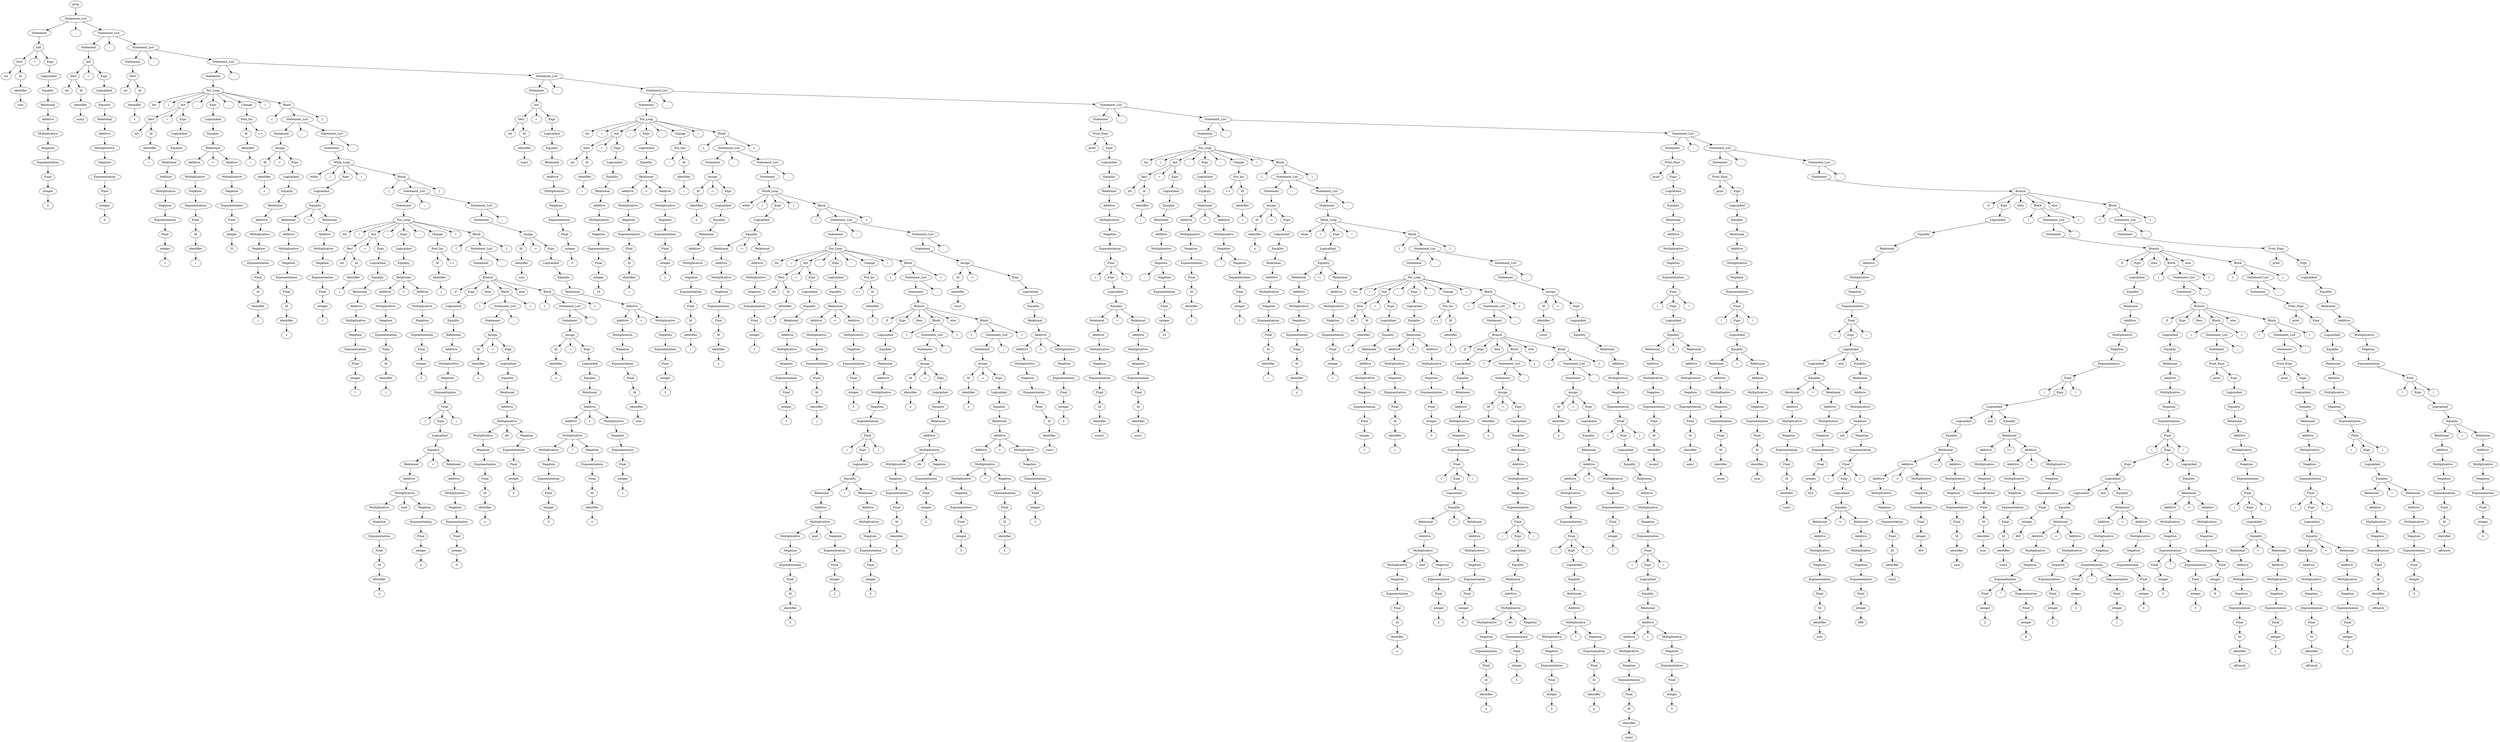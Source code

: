 
digraph "three_x_plus_1"
{
struct1 [label="prog"]
struct2 [label="Statement_List"]
struct3 [label="Statement"]
struct4 [label="Init"]
struct5 [label="Decl"]
struct6 [label="int"]
struct5->struct6
struct7 [label="Id"]
struct8 [label="identifier"]
struct9 [label="sum"]
struct8->struct9
struct7->struct8
struct5->struct7
struct4->struct5
struct10 [label="="]
struct4->struct10
struct11 [label="Expr"]
struct12 [label="LogicalAnd"]
struct13 [label="Equality"]
struct14 [label="Relational"]
struct15 [label="Additive"]
struct16 [label="Multiplicative"]
struct17 [label="Negation"]
struct18 [label="Exponentiation"]
struct19 [label="Final"]
struct20 [label="integer"]
struct21 [label="0"]
struct20->struct21
struct19->struct20
struct18->struct19
struct17->struct18
struct16->struct17
struct15->struct16
struct14->struct15
struct13->struct14
struct12->struct13
struct11->struct12
struct4->struct11
struct3->struct4
struct2->struct3
struct22 [label=";"]
struct2->struct22
struct23 [label="Statement_List"]
struct24 [label="Statement"]
struct25 [label="Init"]
struct26 [label="Decl"]
struct27 [label="int"]
struct26->struct27
struct28 [label="Id"]
struct29 [label="identifier"]
struct30 [label="sum2"]
struct29->struct30
struct28->struct29
struct26->struct28
struct25->struct26
struct31 [label="="]
struct25->struct31
struct32 [label="Expr"]
struct33 [label="LogicalAnd"]
struct34 [label="Equality"]
struct35 [label="Relational"]
struct36 [label="Additive"]
struct37 [label="Multiplicative"]
struct38 [label="Negation"]
struct39 [label="Exponentiation"]
struct40 [label="Final"]
struct41 [label="integer"]
struct42 [label="0"]
struct41->struct42
struct40->struct41
struct39->struct40
struct38->struct39
struct37->struct38
struct36->struct37
struct35->struct36
struct34->struct35
struct33->struct34
struct32->struct33
struct25->struct32
struct24->struct25
struct23->struct24
struct43 [label=";"]
struct23->struct43
struct44 [label="Statement_List"]
struct45 [label="Statement"]
struct46 [label="Decl"]
struct47 [label="int"]
struct46->struct47
struct48 [label="Id"]
struct49 [label="identifier"]
struct50 [label="x"]
struct49->struct50
struct48->struct49
struct46->struct48
struct45->struct46
struct44->struct45
struct51 [label=";"]
struct44->struct51
struct52 [label="Statement_List"]
struct53 [label="Statement"]
struct54 [label="For_Loop"]
struct55 [label="for"]
struct54->struct55
struct56 [label="("]
struct54->struct56
struct57 [label="Init"]
struct58 [label="Decl"]
struct59 [label="int"]
struct58->struct59
struct60 [label="Id"]
struct61 [label="identifier"]
struct62 [label="i"]
struct61->struct62
struct60->struct61
struct58->struct60
struct57->struct58
struct63 [label="="]
struct57->struct63
struct64 [label="Expr"]
struct65 [label="LogicalAnd"]
struct66 [label="Equality"]
struct67 [label="Relational"]
struct68 [label="Additive"]
struct69 [label="Multiplicative"]
struct70 [label="Negation"]
struct71 [label="Exponentiation"]
struct72 [label="Final"]
struct73 [label="integer"]
struct74 [label="1"]
struct73->struct74
struct72->struct73
struct71->struct72
struct70->struct71
struct69->struct70
struct68->struct69
struct67->struct68
struct66->struct67
struct65->struct66
struct64->struct65
struct57->struct64
struct54->struct57
struct75 [label=";"]
struct54->struct75
struct76 [label="Expr"]
struct77 [label="LogicalAnd"]
struct78 [label="Equality"]
struct79 [label="Relational"]
struct80 [label="Additive"]
struct81 [label="Multiplicative"]
struct82 [label="Negation"]
struct83 [label="Exponentiation"]
struct84 [label="Final"]
struct85 [label="Id"]
struct86 [label="identifier"]
struct87 [label="i"]
struct86->struct87
struct85->struct86
struct84->struct85
struct83->struct84
struct82->struct83
struct81->struct82
struct80->struct81
struct79->struct80
struct88 [label="<"]
struct79->struct88
struct89 [label="Additive"]
struct90 [label="Multiplicative"]
struct91 [label="Negation"]
struct92 [label="Exponentiation"]
struct93 [label="Final"]
struct94 [label="integer"]
struct95 [label="32"]
struct94->struct95
struct93->struct94
struct92->struct93
struct91->struct92
struct90->struct91
struct89->struct90
struct79->struct89
struct78->struct79
struct77->struct78
struct76->struct77
struct54->struct76
struct96 [label=";"]
struct54->struct96
struct97 [label="Change"]
struct98 [label="Post_Inc"]
struct99 [label="Id"]
struct100 [label="identifier"]
struct101 [label="i"]
struct100->struct101
struct99->struct100
struct98->struct99
struct102 [label="++"]
struct98->struct102
struct97->struct98
struct54->struct97
struct103 [label=")"]
struct54->struct103
struct104 [label="Block"]
struct105 [label="{"]
struct104->struct105
struct106 [label="Statement_List"]
struct107 [label="Statement"]
struct108 [label="Assign"]
struct109 [label="Id"]
struct110 [label="identifier"]
struct111 [label="x"]
struct110->struct111
struct109->struct110
struct108->struct109
struct112 [label=":="]
struct108->struct112
struct113 [label="Expr"]
struct114 [label="LogicalAnd"]
struct115 [label="Equality"]
struct116 [label="Relational"]
struct117 [label="Additive"]
struct118 [label="Multiplicative"]
struct119 [label="Negation"]
struct120 [label="Exponentiation"]
struct121 [label="Final"]
struct122 [label="Id"]
struct123 [label="identifier"]
struct124 [label="i"]
struct123->struct124
struct122->struct123
struct121->struct122
struct120->struct121
struct119->struct120
struct118->struct119
struct117->struct118
struct116->struct117
struct115->struct116
struct114->struct115
struct113->struct114
struct108->struct113
struct107->struct108
struct106->struct107
struct125 [label=";"]
struct106->struct125
struct126 [label="Statement_List"]
struct127 [label="Statement"]
struct128 [label="While_Loop"]
struct129 [label="while"]
struct128->struct129
struct130 [label="("]
struct128->struct130
struct131 [label="Expr"]
struct132 [label="LogicalAnd"]
struct133 [label="Equality"]
struct134 [label="Relational"]
struct135 [label="Additive"]
struct136 [label="Multiplicative"]
struct137 [label="Negation"]
struct138 [label="Exponentiation"]
struct139 [label="Final"]
struct140 [label="Id"]
struct141 [label="identifier"]
struct142 [label="x"]
struct141->struct142
struct140->struct141
struct139->struct140
struct138->struct139
struct137->struct138
struct136->struct137
struct135->struct136
struct134->struct135
struct133->struct134
struct143 [label="!="]
struct133->struct143
struct144 [label="Relational"]
struct145 [label="Additive"]
struct146 [label="Multiplicative"]
struct147 [label="Negation"]
struct148 [label="Exponentiation"]
struct149 [label="Final"]
struct150 [label="integer"]
struct151 [label="1"]
struct150->struct151
struct149->struct150
struct148->struct149
struct147->struct148
struct146->struct147
struct145->struct146
struct144->struct145
struct133->struct144
struct132->struct133
struct131->struct132
struct128->struct131
struct152 [label=")"]
struct128->struct152
struct153 [label="Block"]
struct154 [label="{"]
struct153->struct154
struct155 [label="Statement_List"]
struct156 [label="Statement"]
struct157 [label="For_Loop"]
struct158 [label="for"]
struct157->struct158
struct159 [label="("]
struct157->struct159
struct160 [label="Init"]
struct161 [label="Decl"]
struct162 [label="int"]
struct161->struct162
struct163 [label="Id"]
struct164 [label="identifier"]
struct165 [label="j"]
struct164->struct165
struct163->struct164
struct161->struct163
struct160->struct161
struct166 [label="="]
struct160->struct166
struct167 [label="Expr"]
struct168 [label="LogicalAnd"]
struct169 [label="Equality"]
struct170 [label="Relational"]
struct171 [label="Additive"]
struct172 [label="Multiplicative"]
struct173 [label="Negation"]
struct174 [label="Exponentiation"]
struct175 [label="Final"]
struct176 [label="integer"]
struct177 [label="1"]
struct176->struct177
struct175->struct176
struct174->struct175
struct173->struct174
struct172->struct173
struct171->struct172
struct170->struct171
struct169->struct170
struct168->struct169
struct167->struct168
struct160->struct167
struct157->struct160
struct178 [label=";"]
struct157->struct178
struct179 [label="Expr"]
struct180 [label="LogicalAnd"]
struct181 [label="Equality"]
struct182 [label="Relational"]
struct183 [label="Additive"]
struct184 [label="Multiplicative"]
struct185 [label="Negation"]
struct186 [label="Exponentiation"]
struct187 [label="Final"]
struct188 [label="Id"]
struct189 [label="identifier"]
struct190 [label="j"]
struct189->struct190
struct188->struct189
struct187->struct188
struct186->struct187
struct185->struct186
struct184->struct185
struct183->struct184
struct182->struct183
struct191 [label="<"]
struct182->struct191
struct192 [label="Additive"]
struct193 [label="Multiplicative"]
struct194 [label="Negation"]
struct195 [label="Exponentiation"]
struct196 [label="Final"]
struct197 [label="integer"]
struct198 [label="3"]
struct197->struct198
struct196->struct197
struct195->struct196
struct194->struct195
struct193->struct194
struct192->struct193
struct182->struct192
struct181->struct182
struct180->struct181
struct179->struct180
struct157->struct179
struct199 [label=";"]
struct157->struct199
struct200 [label="Change"]
struct201 [label="Post_Inc"]
struct202 [label="Id"]
struct203 [label="identifier"]
struct204 [label="j"]
struct203->struct204
struct202->struct203
struct201->struct202
struct205 [label="++"]
struct201->struct205
struct200->struct201
struct157->struct200
struct206 [label=")"]
struct157->struct206
struct207 [label="Block"]
struct208 [label="{"]
struct207->struct208
struct209 [label="Statement_List"]
struct210 [label="Statement"]
struct211 [label="Branch"]
struct212 [label="if"]
struct211->struct212
struct213 [label="Expr"]
struct214 [label="LogicalAnd"]
struct215 [label="Equality"]
struct216 [label="Relational"]
struct217 [label="Additive"]
struct218 [label="Multiplicative"]
struct219 [label="Negation"]
struct220 [label="Exponentiation"]
struct221 [label="Final"]
struct222 [label="("]
struct221->struct222
struct223 [label="Expr"]
struct224 [label="LogicalAnd"]
struct225 [label="Equality"]
struct226 [label="Relational"]
struct227 [label="Additive"]
struct228 [label="Multiplicative"]
struct229 [label="Multiplicative"]
struct230 [label="Negation"]
struct231 [label="Exponentiation"]
struct232 [label="Final"]
struct233 [label="Id"]
struct234 [label="identifier"]
struct235 [label="x"]
struct234->struct235
struct233->struct234
struct232->struct233
struct231->struct232
struct230->struct231
struct229->struct230
struct228->struct229
struct236 [label="mod"]
struct228->struct236
struct237 [label="Negation"]
struct238 [label="Exponentiation"]
struct239 [label="Final"]
struct240 [label="integer"]
struct241 [label="2"]
struct240->struct241
struct239->struct240
struct238->struct239
struct237->struct238
struct228->struct237
struct227->struct228
struct226->struct227
struct225->struct226
struct242 [label="="]
struct225->struct242
struct243 [label="Relational"]
struct244 [label="Additive"]
struct245 [label="Multiplicative"]
struct246 [label="Negation"]
struct247 [label="Exponentiation"]
struct248 [label="Final"]
struct249 [label="integer"]
struct250 [label="0"]
struct249->struct250
struct248->struct249
struct247->struct248
struct246->struct247
struct245->struct246
struct244->struct245
struct243->struct244
struct225->struct243
struct224->struct225
struct223->struct224
struct221->struct223
struct251 [label=")"]
struct221->struct251
struct220->struct221
struct219->struct220
struct218->struct219
struct217->struct218
struct216->struct217
struct215->struct216
struct214->struct215
struct213->struct214
struct211->struct213
struct252 [label="then"]
struct211->struct252
struct253 [label="Block"]
struct254 [label="{"]
struct253->struct254
struct255 [label="Statement_List"]
struct256 [label="Statement"]
struct257 [label="Assign"]
struct258 [label="Id"]
struct259 [label="identifier"]
struct260 [label="x"]
struct259->struct260
struct258->struct259
struct257->struct258
struct261 [label=":="]
struct257->struct261
struct262 [label="Expr"]
struct263 [label="LogicalAnd"]
struct264 [label="Equality"]
struct265 [label="Relational"]
struct266 [label="Additive"]
struct267 [label="Multiplicative"]
struct268 [label="Multiplicative"]
struct269 [label="Negation"]
struct270 [label="Exponentiation"]
struct271 [label="Final"]
struct272 [label="Id"]
struct273 [label="identifier"]
struct274 [label="x"]
struct273->struct274
struct272->struct273
struct271->struct272
struct270->struct271
struct269->struct270
struct268->struct269
struct267->struct268
struct275 [label="div"]
struct267->struct275
struct276 [label="Negation"]
struct277 [label="Exponentiation"]
struct278 [label="Final"]
struct279 [label="integer"]
struct280 [label="2"]
struct279->struct280
struct278->struct279
struct277->struct278
struct276->struct277
struct267->struct276
struct266->struct267
struct265->struct266
struct264->struct265
struct263->struct264
struct262->struct263
struct257->struct262
struct256->struct257
struct255->struct256
struct281 [label=";"]
struct255->struct281
struct253->struct255
struct282 [label="}"]
struct253->struct282
struct211->struct253
struct283 [label="else"]
struct211->struct283
struct284 [label="Block"]
struct285 [label="{"]
struct284->struct285
struct286 [label="Statement_List"]
struct287 [label="Statement"]
struct288 [label="Assign"]
struct289 [label="Id"]
struct290 [label="identifier"]
struct291 [label="x"]
struct290->struct291
struct289->struct290
struct288->struct289
struct292 [label=":="]
struct288->struct292
struct293 [label="Expr"]
struct294 [label="LogicalAnd"]
struct295 [label="Equality"]
struct296 [label="Relational"]
struct297 [label="Additive"]
struct298 [label="Additive"]
struct299 [label="Multiplicative"]
struct300 [label="Multiplicative"]
struct301 [label="Negation"]
struct302 [label="Exponentiation"]
struct303 [label="Final"]
struct304 [label="integer"]
struct305 [label="3"]
struct304->struct305
struct303->struct304
struct302->struct303
struct301->struct302
struct300->struct301
struct299->struct300
struct306 [label="*"]
struct299->struct306
struct307 [label="Negation"]
struct308 [label="Exponentiation"]
struct309 [label="Final"]
struct310 [label="Id"]
struct311 [label="identifier"]
struct312 [label="x"]
struct311->struct312
struct310->struct311
struct309->struct310
struct308->struct309
struct307->struct308
struct299->struct307
struct298->struct299
struct297->struct298
struct313 [label="+"]
struct297->struct313
struct314 [label="Multiplicative"]
struct315 [label="Negation"]
struct316 [label="Exponentiation"]
struct317 [label="Final"]
struct318 [label="integer"]
struct319 [label="1"]
struct318->struct319
struct317->struct318
struct316->struct317
struct315->struct316
struct314->struct315
struct297->struct314
struct296->struct297
struct295->struct296
struct294->struct295
struct293->struct294
struct288->struct293
struct287->struct288
struct286->struct287
struct320 [label=";"]
struct286->struct320
struct284->struct286
struct321 [label="}"]
struct284->struct321
struct211->struct284
struct210->struct211
struct209->struct210
struct322 [label=";"]
struct209->struct322
struct207->struct209
struct323 [label="}"]
struct207->struct323
struct157->struct207
struct156->struct157
struct155->struct156
struct324 [label=";"]
struct155->struct324
struct325 [label="Statement_List"]
struct326 [label="Statement"]
struct327 [label="Assign"]
struct328 [label="Id"]
struct329 [label="identifier"]
struct330 [label="sum"]
struct329->struct330
struct328->struct329
struct327->struct328
struct331 [label=":="]
struct327->struct331
struct332 [label="Expr"]
struct333 [label="LogicalAnd"]
struct334 [label="Equality"]
struct335 [label="Relational"]
struct336 [label="Additive"]
struct337 [label="Additive"]
struct338 [label="Multiplicative"]
struct339 [label="Negation"]
struct340 [label="Exponentiation"]
struct341 [label="Final"]
struct342 [label="Id"]
struct343 [label="identifier"]
struct344 [label="sum"]
struct343->struct344
struct342->struct343
struct341->struct342
struct340->struct341
struct339->struct340
struct338->struct339
struct337->struct338
struct336->struct337
struct345 [label="+"]
struct336->struct345
struct346 [label="Multiplicative"]
struct347 [label="Negation"]
struct348 [label="Exponentiation"]
struct349 [label="Final"]
struct350 [label="integer"]
struct351 [label="3"]
struct350->struct351
struct349->struct350
struct348->struct349
struct347->struct348
struct346->struct347
struct336->struct346
struct335->struct336
struct334->struct335
struct333->struct334
struct332->struct333
struct327->struct332
struct326->struct327
struct325->struct326
struct352 [label=";"]
struct325->struct352
struct155->struct325
struct153->struct155
struct353 [label="}"]
struct153->struct353
struct128->struct153
struct127->struct128
struct126->struct127
struct354 [label=";"]
struct126->struct354
struct106->struct126
struct104->struct106
struct355 [label="}"]
struct104->struct355
struct54->struct104
struct53->struct54
struct52->struct53
struct356 [label=";"]
struct52->struct356
struct357 [label="Statement_List"]
struct358 [label="Statement"]
struct359 [label="Init"]
struct360 [label="Decl"]
struct361 [label="int"]
struct360->struct361
struct362 [label="Id"]
struct363 [label="identifier"]
struct364 [label="sum1"]
struct363->struct364
struct362->struct363
struct360->struct362
struct359->struct360
struct365 [label="="]
struct359->struct365
struct366 [label="Expr"]
struct367 [label="LogicalAnd"]
struct368 [label="Equality"]
struct369 [label="Relational"]
struct370 [label="Additive"]
struct371 [label="Multiplicative"]
struct372 [label="Negation"]
struct373 [label="Exponentiation"]
struct374 [label="Final"]
struct375 [label="integer"]
struct376 [label="0"]
struct375->struct376
struct374->struct375
struct373->struct374
struct372->struct373
struct371->struct372
struct370->struct371
struct369->struct370
struct368->struct369
struct367->struct368
struct366->struct367
struct359->struct366
struct358->struct359
struct357->struct358
struct377 [label=";"]
struct357->struct377
struct378 [label="Statement_List"]
struct379 [label="Statement"]
struct380 [label="For_Loop"]
struct381 [label="for"]
struct380->struct381
struct382 [label="("]
struct380->struct382
struct383 [label="Init"]
struct384 [label="Decl"]
struct385 [label="int"]
struct384->struct385
struct386 [label="Id"]
struct387 [label="identifier"]
struct388 [label="i"]
struct387->struct388
struct386->struct387
struct384->struct386
struct383->struct384
struct389 [label="="]
struct383->struct389
struct390 [label="Expr"]
struct391 [label="LogicalAnd"]
struct392 [label="Equality"]
struct393 [label="Relational"]
struct394 [label="Additive"]
struct395 [label="Multiplicative"]
struct396 [label="Negation"]
struct397 [label="Exponentiation"]
struct398 [label="Final"]
struct399 [label="integer"]
struct400 [label="15"]
struct399->struct400
struct398->struct399
struct397->struct398
struct396->struct397
struct395->struct396
struct394->struct395
struct393->struct394
struct392->struct393
struct391->struct392
struct390->struct391
struct383->struct390
struct380->struct383
struct401 [label=";"]
struct380->struct401
struct402 [label="Expr"]
struct403 [label="LogicalAnd"]
struct404 [label="Equality"]
struct405 [label="Relational"]
struct406 [label="Additive"]
struct407 [label="Multiplicative"]
struct408 [label="Negation"]
struct409 [label="Exponentiation"]
struct410 [label="Final"]
struct411 [label="Id"]
struct412 [label="identifier"]
struct413 [label="i"]
struct412->struct413
struct411->struct412
struct410->struct411
struct409->struct410
struct408->struct409
struct407->struct408
struct406->struct407
struct405->struct406
struct414 [label=">"]
struct405->struct414
struct415 [label="Additive"]
struct416 [label="Multiplicative"]
struct417 [label="Negation"]
struct418 [label="Exponentiation"]
struct419 [label="Final"]
struct420 [label="integer"]
struct421 [label="1"]
struct420->struct421
struct419->struct420
struct418->struct419
struct417->struct418
struct416->struct417
struct415->struct416
struct405->struct415
struct404->struct405
struct403->struct404
struct402->struct403
struct380->struct402
struct422 [label=";"]
struct380->struct422
struct423 [label="Change"]
struct424 [label="Pre_Dec"]
struct425 [label="--"]
struct424->struct425
struct426 [label="Id"]
struct427 [label="identifier"]
struct428 [label="i"]
struct427->struct428
struct426->struct427
struct424->struct426
struct423->struct424
struct380->struct423
struct429 [label=")"]
struct380->struct429
struct430 [label="Block"]
struct431 [label="{"]
struct430->struct431
struct432 [label="Statement_List"]
struct433 [label="Statement"]
struct434 [label="Assign"]
struct435 [label="Id"]
struct436 [label="identifier"]
struct437 [label="x"]
struct436->struct437
struct435->struct436
struct434->struct435
struct438 [label=":="]
struct434->struct438
struct439 [label="Expr"]
struct440 [label="LogicalAnd"]
struct441 [label="Equality"]
struct442 [label="Relational"]
struct443 [label="Additive"]
struct444 [label="Multiplicative"]
struct445 [label="Negation"]
struct446 [label="Exponentiation"]
struct447 [label="Final"]
struct448 [label="Id"]
struct449 [label="identifier"]
struct450 [label="i"]
struct449->struct450
struct448->struct449
struct447->struct448
struct446->struct447
struct445->struct446
struct444->struct445
struct443->struct444
struct442->struct443
struct441->struct442
struct440->struct441
struct439->struct440
struct434->struct439
struct433->struct434
struct432->struct433
struct451 [label=";"]
struct432->struct451
struct452 [label="Statement_List"]
struct453 [label="Statement"]
struct454 [label="While_Loop"]
struct455 [label="while"]
struct454->struct455
struct456 [label="("]
struct454->struct456
struct457 [label="Expr"]
struct458 [label="LogicalAnd"]
struct459 [label="Equality"]
struct460 [label="Relational"]
struct461 [label="Additive"]
struct462 [label="Multiplicative"]
struct463 [label="Negation"]
struct464 [label="Exponentiation"]
struct465 [label="Final"]
struct466 [label="Id"]
struct467 [label="identifier"]
struct468 [label="x"]
struct467->struct468
struct466->struct467
struct465->struct466
struct464->struct465
struct463->struct464
struct462->struct463
struct461->struct462
struct460->struct461
struct459->struct460
struct469 [label="!="]
struct459->struct469
struct470 [label="Relational"]
struct471 [label="Additive"]
struct472 [label="Multiplicative"]
struct473 [label="Negation"]
struct474 [label="Exponentiation"]
struct475 [label="Final"]
struct476 [label="integer"]
struct477 [label="1"]
struct476->struct477
struct475->struct476
struct474->struct475
struct473->struct474
struct472->struct473
struct471->struct472
struct470->struct471
struct459->struct470
struct458->struct459
struct457->struct458
struct454->struct457
struct478 [label=")"]
struct454->struct478
struct479 [label="Block"]
struct480 [label="{"]
struct479->struct480
struct481 [label="Statement_List"]
struct482 [label="Statement"]
struct483 [label="For_Loop"]
struct484 [label="for"]
struct483->struct484
struct485 [label="("]
struct483->struct485
struct486 [label="Init"]
struct487 [label="Decl"]
struct488 [label="int"]
struct487->struct488
struct489 [label="Id"]
struct490 [label="identifier"]
struct491 [label="j"]
struct490->struct491
struct489->struct490
struct487->struct489
struct486->struct487
struct492 [label="="]
struct486->struct492
struct493 [label="Expr"]
struct494 [label="LogicalAnd"]
struct495 [label="Equality"]
struct496 [label="Relational"]
struct497 [label="Additive"]
struct498 [label="Multiplicative"]
struct499 [label="Negation"]
struct500 [label="Exponentiation"]
struct501 [label="Final"]
struct502 [label="integer"]
struct503 [label="1"]
struct502->struct503
struct501->struct502
struct500->struct501
struct499->struct500
struct498->struct499
struct497->struct498
struct496->struct497
struct495->struct496
struct494->struct495
struct493->struct494
struct486->struct493
struct483->struct486
struct504 [label=";"]
struct483->struct504
struct505 [label="Expr"]
struct506 [label="LogicalAnd"]
struct507 [label="Equality"]
struct508 [label="Relational"]
struct509 [label="Additive"]
struct510 [label="Multiplicative"]
struct511 [label="Negation"]
struct512 [label="Exponentiation"]
struct513 [label="Final"]
struct514 [label="Id"]
struct515 [label="identifier"]
struct516 [label="j"]
struct515->struct516
struct514->struct515
struct513->struct514
struct512->struct513
struct511->struct512
struct510->struct511
struct509->struct510
struct508->struct509
struct517 [label="<"]
struct508->struct517
struct518 [label="Additive"]
struct519 [label="Multiplicative"]
struct520 [label="Negation"]
struct521 [label="Exponentiation"]
struct522 [label="Final"]
struct523 [label="integer"]
struct524 [label="3"]
struct523->struct524
struct522->struct523
struct521->struct522
struct520->struct521
struct519->struct520
struct518->struct519
struct508->struct518
struct507->struct508
struct506->struct507
struct505->struct506
struct483->struct505
struct525 [label=";"]
struct483->struct525
struct526 [label="Change"]
struct527 [label="Pre_Inc"]
struct528 [label="++"]
struct527->struct528
struct529 [label="Id"]
struct530 [label="identifier"]
struct531 [label="j"]
struct530->struct531
struct529->struct530
struct527->struct529
struct526->struct527
struct483->struct526
struct532 [label=")"]
struct483->struct532
struct533 [label="Block"]
struct534 [label="{"]
struct533->struct534
struct535 [label="Statement_List"]
struct536 [label="Statement"]
struct537 [label="Branch"]
struct538 [label="if"]
struct537->struct538
struct539 [label="Expr"]
struct540 [label="LogicalAnd"]
struct541 [label="Equality"]
struct542 [label="Relational"]
struct543 [label="Additive"]
struct544 [label="Multiplicative"]
struct545 [label="Negation"]
struct546 [label="Exponentiation"]
struct547 [label="Final"]
struct548 [label="("]
struct547->struct548
struct549 [label="Expr"]
struct550 [label="LogicalAnd"]
struct551 [label="Equality"]
struct552 [label="Relational"]
struct553 [label="Additive"]
struct554 [label="Multiplicative"]
struct555 [label="Multiplicative"]
struct556 [label="Negation"]
struct557 [label="Exponentiation"]
struct558 [label="Final"]
struct559 [label="Id"]
struct560 [label="identifier"]
struct561 [label="x"]
struct560->struct561
struct559->struct560
struct558->struct559
struct557->struct558
struct556->struct557
struct555->struct556
struct554->struct555
struct562 [label="mod"]
struct554->struct562
struct563 [label="Negation"]
struct564 [label="Exponentiation"]
struct565 [label="Final"]
struct566 [label="integer"]
struct567 [label="2"]
struct566->struct567
struct565->struct566
struct564->struct565
struct563->struct564
struct554->struct563
struct553->struct554
struct552->struct553
struct551->struct552
struct568 [label="="]
struct551->struct568
struct569 [label="Relational"]
struct570 [label="Additive"]
struct571 [label="Multiplicative"]
struct572 [label="Negation"]
struct573 [label="Exponentiation"]
struct574 [label="Final"]
struct575 [label="integer"]
struct576 [label="0"]
struct575->struct576
struct574->struct575
struct573->struct574
struct572->struct573
struct571->struct572
struct570->struct571
struct569->struct570
struct551->struct569
struct550->struct551
struct549->struct550
struct547->struct549
struct577 [label=")"]
struct547->struct577
struct546->struct547
struct545->struct546
struct544->struct545
struct543->struct544
struct542->struct543
struct541->struct542
struct540->struct541
struct539->struct540
struct537->struct539
struct578 [label="then"]
struct537->struct578
struct579 [label="Block"]
struct580 [label="{"]
struct579->struct580
struct581 [label="Statement_List"]
struct582 [label="Statement"]
struct583 [label="Assign"]
struct584 [label="Id"]
struct585 [label="identifier"]
struct586 [label="x"]
struct585->struct586
struct584->struct585
struct583->struct584
struct587 [label=":="]
struct583->struct587
struct588 [label="Expr"]
struct589 [label="LogicalAnd"]
struct590 [label="Equality"]
struct591 [label="Relational"]
struct592 [label="Additive"]
struct593 [label="Multiplicative"]
struct594 [label="Multiplicative"]
struct595 [label="Negation"]
struct596 [label="Exponentiation"]
struct597 [label="Final"]
struct598 [label="Id"]
struct599 [label="identifier"]
struct600 [label="x"]
struct599->struct600
struct598->struct599
struct597->struct598
struct596->struct597
struct595->struct596
struct594->struct595
struct593->struct594
struct601 [label="div"]
struct593->struct601
struct602 [label="Negation"]
struct603 [label="Exponentiation"]
struct604 [label="Final"]
struct605 [label="integer"]
struct606 [label="2"]
struct605->struct606
struct604->struct605
struct603->struct604
struct602->struct603
struct593->struct602
struct592->struct593
struct591->struct592
struct590->struct591
struct589->struct590
struct588->struct589
struct583->struct588
struct582->struct583
struct581->struct582
struct607 [label=";"]
struct581->struct607
struct579->struct581
struct608 [label="}"]
struct579->struct608
struct537->struct579
struct609 [label="else"]
struct537->struct609
struct610 [label="Block"]
struct611 [label="{"]
struct610->struct611
struct612 [label="Statement_List"]
struct613 [label="Statement"]
struct614 [label="Assign"]
struct615 [label="Id"]
struct616 [label="identifier"]
struct617 [label="x"]
struct616->struct617
struct615->struct616
struct614->struct615
struct618 [label=":="]
struct614->struct618
struct619 [label="Expr"]
struct620 [label="LogicalAnd"]
struct621 [label="Equality"]
struct622 [label="Relational"]
struct623 [label="Additive"]
struct624 [label="Additive"]
struct625 [label="Multiplicative"]
struct626 [label="Multiplicative"]
struct627 [label="Negation"]
struct628 [label="Exponentiation"]
struct629 [label="Final"]
struct630 [label="integer"]
struct631 [label="3"]
struct630->struct631
struct629->struct630
struct628->struct629
struct627->struct628
struct626->struct627
struct625->struct626
struct632 [label="*"]
struct625->struct632
struct633 [label="Negation"]
struct634 [label="Exponentiation"]
struct635 [label="Final"]
struct636 [label="Id"]
struct637 [label="identifier"]
struct638 [label="x"]
struct637->struct638
struct636->struct637
struct635->struct636
struct634->struct635
struct633->struct634
struct625->struct633
struct624->struct625
struct623->struct624
struct639 [label="+"]
struct623->struct639
struct640 [label="Multiplicative"]
struct641 [label="Negation"]
struct642 [label="Exponentiation"]
struct643 [label="Final"]
struct644 [label="integer"]
struct645 [label="1"]
struct644->struct645
struct643->struct644
struct642->struct643
struct641->struct642
struct640->struct641
struct623->struct640
struct622->struct623
struct621->struct622
struct620->struct621
struct619->struct620
struct614->struct619
struct613->struct614
struct612->struct613
struct646 [label=";"]
struct612->struct646
struct610->struct612
struct647 [label="}"]
struct610->struct647
struct537->struct610
struct536->struct537
struct535->struct536
struct648 [label=";"]
struct535->struct648
struct533->struct535
struct649 [label="}"]
struct533->struct649
struct483->struct533
struct482->struct483
struct481->struct482
struct650 [label=";"]
struct481->struct650
struct651 [label="Statement_List"]
struct652 [label="Statement"]
struct653 [label="Assign"]
struct654 [label="Id"]
struct655 [label="identifier"]
struct656 [label="sum1"]
struct655->struct656
struct654->struct655
struct653->struct654
struct657 [label=":="]
struct653->struct657
struct658 [label="Expr"]
struct659 [label="LogicalAnd"]
struct660 [label="Equality"]
struct661 [label="Relational"]
struct662 [label="Additive"]
struct663 [label="Additive"]
struct664 [label="Multiplicative"]
struct665 [label="Negation"]
struct666 [label="Exponentiation"]
struct667 [label="Final"]
struct668 [label="Id"]
struct669 [label="identifier"]
struct670 [label="sum1"]
struct669->struct670
struct668->struct669
struct667->struct668
struct666->struct667
struct665->struct666
struct664->struct665
struct663->struct664
struct662->struct663
struct671 [label="+"]
struct662->struct671
struct672 [label="Multiplicative"]
struct673 [label="Negation"]
struct674 [label="Exponentiation"]
struct675 [label="Final"]
struct676 [label="integer"]
struct677 [label="3"]
struct676->struct677
struct675->struct676
struct674->struct675
struct673->struct674
struct672->struct673
struct662->struct672
struct661->struct662
struct660->struct661
struct659->struct660
struct658->struct659
struct653->struct658
struct652->struct653
struct651->struct652
struct678 [label=";"]
struct651->struct678
struct481->struct651
struct479->struct481
struct679 [label="}"]
struct479->struct679
struct454->struct479
struct453->struct454
struct452->struct453
struct680 [label=";"]
struct452->struct680
struct432->struct452
struct430->struct432
struct681 [label="}"]
struct430->struct681
struct380->struct430
struct379->struct380
struct378->struct379
struct682 [label=";"]
struct378->struct682
struct683 [label="Statement_List"]
struct684 [label="Statement"]
struct685 [label="Print_Expr"]
struct686 [label="print"]
struct685->struct686
struct687 [label="Expr"]
struct688 [label="LogicalAnd"]
struct689 [label="Equality"]
struct690 [label="Relational"]
struct691 [label="Additive"]
struct692 [label="Multiplicative"]
struct693 [label="Negation"]
struct694 [label="Exponentiation"]
struct695 [label="Final"]
struct696 [label="("]
struct695->struct696
struct697 [label="Expr"]
struct698 [label="LogicalAnd"]
struct699 [label="Equality"]
struct700 [label="Relational"]
struct701 [label="Additive"]
struct702 [label="Multiplicative"]
struct703 [label="Negation"]
struct704 [label="Exponentiation"]
struct705 [label="Final"]
struct706 [label="Id"]
struct707 [label="identifier"]
struct708 [label="nsum1"]
struct707->struct708
struct706->struct707
struct705->struct706
struct704->struct705
struct703->struct704
struct702->struct703
struct701->struct702
struct700->struct701
struct699->struct700
struct709 [label="="]
struct699->struct709
struct710 [label="Relational"]
struct711 [label="Additive"]
struct712 [label="Multiplicative"]
struct713 [label="Negation"]
struct714 [label="Exponentiation"]
struct715 [label="Final"]
struct716 [label="Id"]
struct717 [label="identifier"]
struct718 [label="sum1"]
struct717->struct718
struct716->struct717
struct715->struct716
struct714->struct715
struct713->struct714
struct712->struct713
struct711->struct712
struct710->struct711
struct699->struct710
struct698->struct699
struct697->struct698
struct695->struct697
struct719 [label=")"]
struct695->struct719
struct694->struct695
struct693->struct694
struct692->struct693
struct691->struct692
struct690->struct691
struct689->struct690
struct688->struct689
struct687->struct688
struct685->struct687
struct684->struct685
struct683->struct684
struct720 [label=";"]
struct683->struct720
struct721 [label="Statement_List"]
struct722 [label="Statement"]
struct723 [label="For_Loop"]
struct724 [label="for"]
struct723->struct724
struct725 [label="("]
struct723->struct725
struct726 [label="Init"]
struct727 [label="Decl"]
struct728 [label="int"]
struct727->struct728
struct729 [label="Id"]
struct730 [label="identifier"]
struct731 [label="i"]
struct730->struct731
struct729->struct730
struct727->struct729
struct726->struct727
struct732 [label="="]
struct726->struct732
struct733 [label="Expr"]
struct734 [label="LogicalAnd"]
struct735 [label="Equality"]
struct736 [label="Relational"]
struct737 [label="Additive"]
struct738 [label="Multiplicative"]
struct739 [label="Negation"]
struct740 [label="-"]
struct739->struct740
struct741 [label="Negation"]
struct742 [label="Exponentiation"]
struct743 [label="Final"]
struct744 [label="integer"]
struct745 [label="24"]
struct744->struct745
struct743->struct744
struct742->struct743
struct741->struct742
struct739->struct741
struct738->struct739
struct737->struct738
struct736->struct737
struct735->struct736
struct734->struct735
struct733->struct734
struct726->struct733
struct723->struct726
struct746 [label=";"]
struct723->struct746
struct747 [label="Expr"]
struct748 [label="LogicalAnd"]
struct749 [label="Equality"]
struct750 [label="Relational"]
struct751 [label="Additive"]
struct752 [label="Multiplicative"]
struct753 [label="Negation"]
struct754 [label="Exponentiation"]
struct755 [label="Final"]
struct756 [label="Id"]
struct757 [label="identifier"]
struct758 [label="i"]
struct757->struct758
struct756->struct757
struct755->struct756
struct754->struct755
struct753->struct754
struct752->struct753
struct751->struct752
struct750->struct751
struct759 [label="<"]
struct750->struct759
struct760 [label="Additive"]
struct761 [label="Multiplicative"]
struct762 [label="Negation"]
struct763 [label="-"]
struct762->struct763
struct764 [label="Negation"]
struct765 [label="Exponentiation"]
struct766 [label="Final"]
struct767 [label="integer"]
struct768 [label="1"]
struct767->struct768
struct766->struct767
struct765->struct766
struct764->struct765
struct762->struct764
struct761->struct762
struct760->struct761
struct750->struct760
struct749->struct750
struct748->struct749
struct747->struct748
struct723->struct747
struct769 [label=";"]
struct723->struct769
struct770 [label="Change"]
struct771 [label="Pre_Inc"]
struct772 [label="++"]
struct771->struct772
struct773 [label="Id"]
struct774 [label="identifier"]
struct775 [label="i"]
struct774->struct775
struct773->struct774
struct771->struct773
struct770->struct771
struct723->struct770
struct776 [label=")"]
struct723->struct776
struct777 [label="Block"]
struct778 [label="{"]
struct777->struct778
struct779 [label="Statement_List"]
struct780 [label="Statement"]
struct781 [label="Assign"]
struct782 [label="Id"]
struct783 [label="identifier"]
struct784 [label="x"]
struct783->struct784
struct782->struct783
struct781->struct782
struct785 [label=":="]
struct781->struct785
struct786 [label="Expr"]
struct787 [label="LogicalAnd"]
struct788 [label="Equality"]
struct789 [label="Relational"]
struct790 [label="Additive"]
struct791 [label="Multiplicative"]
struct792 [label="Negation"]
struct793 [label="Exponentiation"]
struct794 [label="Final"]
struct795 [label="Id"]
struct796 [label="identifier"]
struct797 [label="i"]
struct796->struct797
struct795->struct796
struct794->struct795
struct793->struct794
struct792->struct793
struct791->struct792
struct790->struct791
struct789->struct790
struct788->struct789
struct787->struct788
struct786->struct787
struct781->struct786
struct780->struct781
struct779->struct780
struct798 [label=";"]
struct779->struct798
struct799 [label="Statement_List"]
struct800 [label="Statement"]
struct801 [label="While_Loop"]
struct802 [label="while"]
struct801->struct802
struct803 [label="("]
struct801->struct803
struct804 [label="Expr"]
struct805 [label="LogicalAnd"]
struct806 [label="Equality"]
struct807 [label="Relational"]
struct808 [label="Additive"]
struct809 [label="Multiplicative"]
struct810 [label="Negation"]
struct811 [label="Exponentiation"]
struct812 [label="Final"]
struct813 [label="Id"]
struct814 [label="identifier"]
struct815 [label="x"]
struct814->struct815
struct813->struct814
struct812->struct813
struct811->struct812
struct810->struct811
struct809->struct810
struct808->struct809
struct807->struct808
struct806->struct807
struct816 [label="!="]
struct806->struct816
struct817 [label="Relational"]
struct818 [label="Additive"]
struct819 [label="Multiplicative"]
struct820 [label="Negation"]
struct821 [label="Exponentiation"]
struct822 [label="Final"]
struct823 [label="integer"]
struct824 [label="1"]
struct823->struct824
struct822->struct823
struct821->struct822
struct820->struct821
struct819->struct820
struct818->struct819
struct817->struct818
struct806->struct817
struct805->struct806
struct804->struct805
struct801->struct804
struct825 [label=")"]
struct801->struct825
struct826 [label="Block"]
struct827 [label="{"]
struct826->struct827
struct828 [label="Statement_List"]
struct829 [label="Statement"]
struct830 [label="For_Loop"]
struct831 [label="for"]
struct830->struct831
struct832 [label="("]
struct830->struct832
struct833 [label="Init"]
struct834 [label="Decl"]
struct835 [label="int"]
struct834->struct835
struct836 [label="Id"]
struct837 [label="identifier"]
struct838 [label="j"]
struct837->struct838
struct836->struct837
struct834->struct836
struct833->struct834
struct839 [label="="]
struct833->struct839
struct840 [label="Expr"]
struct841 [label="LogicalAnd"]
struct842 [label="Equality"]
struct843 [label="Relational"]
struct844 [label="Additive"]
struct845 [label="Multiplicative"]
struct846 [label="Negation"]
struct847 [label="Exponentiation"]
struct848 [label="Final"]
struct849 [label="integer"]
struct850 [label="1"]
struct849->struct850
struct848->struct849
struct847->struct848
struct846->struct847
struct845->struct846
struct844->struct845
struct843->struct844
struct842->struct843
struct841->struct842
struct840->struct841
struct833->struct840
struct830->struct833
struct851 [label=";"]
struct830->struct851
struct852 [label="Expr"]
struct853 [label="LogicalAnd"]
struct854 [label="Equality"]
struct855 [label="Relational"]
struct856 [label="Additive"]
struct857 [label="Multiplicative"]
struct858 [label="Negation"]
struct859 [label="Exponentiation"]
struct860 [label="Final"]
struct861 [label="Id"]
struct862 [label="identifier"]
struct863 [label="j"]
struct862->struct863
struct861->struct862
struct860->struct861
struct859->struct860
struct858->struct859
struct857->struct858
struct856->struct857
struct855->struct856
struct864 [label="<"]
struct855->struct864
struct865 [label="Additive"]
struct866 [label="Multiplicative"]
struct867 [label="Negation"]
struct868 [label="Exponentiation"]
struct869 [label="Final"]
struct870 [label="integer"]
struct871 [label="3"]
struct870->struct871
struct869->struct870
struct868->struct869
struct867->struct868
struct866->struct867
struct865->struct866
struct855->struct865
struct854->struct855
struct853->struct854
struct852->struct853
struct830->struct852
struct872 [label=";"]
struct830->struct872
struct873 [label="Change"]
struct874 [label="Pre_Inc"]
struct875 [label="++"]
struct874->struct875
struct876 [label="Id"]
struct877 [label="identifier"]
struct878 [label="j"]
struct877->struct878
struct876->struct877
struct874->struct876
struct873->struct874
struct830->struct873
struct879 [label=")"]
struct830->struct879
struct880 [label="Block"]
struct881 [label="{"]
struct880->struct881
struct882 [label="Statement_List"]
struct883 [label="Statement"]
struct884 [label="Branch"]
struct885 [label="if"]
struct884->struct885
struct886 [label="Expr"]
struct887 [label="LogicalAnd"]
struct888 [label="Equality"]
struct889 [label="Relational"]
struct890 [label="Additive"]
struct891 [label="Multiplicative"]
struct892 [label="Negation"]
struct893 [label="Exponentiation"]
struct894 [label="Final"]
struct895 [label="("]
struct894->struct895
struct896 [label="Expr"]
struct897 [label="LogicalAnd"]
struct898 [label="Equality"]
struct899 [label="Relational"]
struct900 [label="Additive"]
struct901 [label="Multiplicative"]
struct902 [label="Multiplicative"]
struct903 [label="Negation"]
struct904 [label="Exponentiation"]
struct905 [label="Final"]
struct906 [label="Id"]
struct907 [label="identifier"]
struct908 [label="x"]
struct907->struct908
struct906->struct907
struct905->struct906
struct904->struct905
struct903->struct904
struct902->struct903
struct901->struct902
struct909 [label="mod"]
struct901->struct909
struct910 [label="Negation"]
struct911 [label="Exponentiation"]
struct912 [label="Final"]
struct913 [label="integer"]
struct914 [label="2"]
struct913->struct914
struct912->struct913
struct911->struct912
struct910->struct911
struct901->struct910
struct900->struct901
struct899->struct900
struct898->struct899
struct915 [label="="]
struct898->struct915
struct916 [label="Relational"]
struct917 [label="Additive"]
struct918 [label="Multiplicative"]
struct919 [label="Negation"]
struct920 [label="Exponentiation"]
struct921 [label="Final"]
struct922 [label="integer"]
struct923 [label="0"]
struct922->struct923
struct921->struct922
struct920->struct921
struct919->struct920
struct918->struct919
struct917->struct918
struct916->struct917
struct898->struct916
struct897->struct898
struct896->struct897
struct894->struct896
struct924 [label=")"]
struct894->struct924
struct893->struct894
struct892->struct893
struct891->struct892
struct890->struct891
struct889->struct890
struct888->struct889
struct887->struct888
struct886->struct887
struct884->struct886
struct925 [label="then"]
struct884->struct925
struct926 [label="Block"]
struct927 [label="{"]
struct926->struct927
struct928 [label="Statement_List"]
struct929 [label="Statement"]
struct930 [label="Assign"]
struct931 [label="Id"]
struct932 [label="identifier"]
struct933 [label="x"]
struct932->struct933
struct931->struct932
struct930->struct931
struct934 [label=":="]
struct930->struct934
struct935 [label="Expr"]
struct936 [label="LogicalAnd"]
struct937 [label="Equality"]
struct938 [label="Relational"]
struct939 [label="Additive"]
struct940 [label="Multiplicative"]
struct941 [label="Negation"]
struct942 [label="Exponentiation"]
struct943 [label="Final"]
struct944 [label="|"]
struct943->struct944
struct945 [label="Expr"]
struct946 [label="LogicalAnd"]
struct947 [label="Equality"]
struct948 [label="Relational"]
struct949 [label="Additive"]
struct950 [label="Multiplicative"]
struct951 [label="Multiplicative"]
struct952 [label="Negation"]
struct953 [label="Exponentiation"]
struct954 [label="Final"]
struct955 [label="Id"]
struct956 [label="identifier"]
struct957 [label="x"]
struct956->struct957
struct955->struct956
struct954->struct955
struct953->struct954
struct952->struct953
struct951->struct952
struct950->struct951
struct958 [label="div"]
struct950->struct958
struct959 [label="Negation"]
struct960 [label="Exponentiation"]
struct961 [label="Final"]
struct962 [label="integer"]
struct963 [label="2"]
struct962->struct963
struct961->struct962
struct960->struct961
struct959->struct960
struct950->struct959
struct949->struct950
struct948->struct949
struct947->struct948
struct946->struct947
struct945->struct946
struct943->struct945
struct964 [label="|"]
struct943->struct964
struct942->struct943
struct941->struct942
struct940->struct941
struct939->struct940
struct938->struct939
struct937->struct938
struct936->struct937
struct935->struct936
struct930->struct935
struct929->struct930
struct928->struct929
struct965 [label=";"]
struct928->struct965
struct926->struct928
struct966 [label="}"]
struct926->struct966
struct884->struct926
struct967 [label="else"]
struct884->struct967
struct968 [label="Block"]
struct969 [label="{"]
struct968->struct969
struct970 [label="Statement_List"]
struct971 [label="Statement"]
struct972 [label="Assign"]
struct973 [label="Id"]
struct974 [label="identifier"]
struct975 [label="x"]
struct974->struct975
struct973->struct974
struct972->struct973
struct976 [label=":="]
struct972->struct976
struct977 [label="Expr"]
struct978 [label="LogicalAnd"]
struct979 [label="Equality"]
struct980 [label="Relational"]
struct981 [label="Additive"]
struct982 [label="Additive"]
struct983 [label="Multiplicative"]
struct984 [label="Negation"]
struct985 [label="Exponentiation"]
struct986 [label="Final"]
struct987 [label="|"]
struct986->struct987
struct988 [label="Expr"]
struct989 [label="LogicalAnd"]
struct990 [label="Equality"]
struct991 [label="Relational"]
struct992 [label="Additive"]
struct993 [label="Multiplicative"]
struct994 [label="Multiplicative"]
struct995 [label="Negation"]
struct996 [label="Exponentiation"]
struct997 [label="Final"]
struct998 [label="integer"]
struct999 [label="3"]
struct998->struct999
struct997->struct998
struct996->struct997
struct995->struct996
struct994->struct995
struct993->struct994
struct1000 [label="*"]
struct993->struct1000
struct1001 [label="Negation"]
struct1002 [label="Exponentiation"]
struct1003 [label="Final"]
struct1004 [label="Id"]
struct1005 [label="identifier"]
struct1006 [label="x"]
struct1005->struct1006
struct1004->struct1005
struct1003->struct1004
struct1002->struct1003
struct1001->struct1002
struct993->struct1001
struct992->struct993
struct991->struct992
struct990->struct991
struct989->struct990
struct988->struct989
struct986->struct988
struct1007 [label="|"]
struct986->struct1007
struct985->struct986
struct984->struct985
struct983->struct984
struct982->struct983
struct981->struct982
struct1008 [label="+"]
struct981->struct1008
struct1009 [label="Multiplicative"]
struct1010 [label="Negation"]
struct1011 [label="Exponentiation"]
struct1012 [label="Final"]
struct1013 [label="integer"]
struct1014 [label="1"]
struct1013->struct1014
struct1012->struct1013
struct1011->struct1012
struct1010->struct1011
struct1009->struct1010
struct981->struct1009
struct980->struct981
struct979->struct980
struct978->struct979
struct977->struct978
struct972->struct977
struct971->struct972
struct970->struct971
struct1015 [label=";"]
struct970->struct1015
struct968->struct970
struct1016 [label="}"]
struct968->struct1016
struct884->struct968
struct883->struct884
struct882->struct883
struct1017 [label=";"]
struct882->struct1017
struct880->struct882
struct1018 [label="}"]
struct880->struct1018
struct830->struct880
struct829->struct830
struct828->struct829
struct1019 [label=";"]
struct828->struct1019
struct1020 [label="Statement_List"]
struct1021 [label="Statement"]
struct1022 [label="Assign"]
struct1023 [label="Id"]
struct1024 [label="identifier"]
struct1025 [label="sum2"]
struct1024->struct1025
struct1023->struct1024
struct1022->struct1023
struct1026 [label=":="]
struct1022->struct1026
struct1027 [label="Expr"]
struct1028 [label="LogicalAnd"]
struct1029 [label="Equality"]
struct1030 [label="Relational"]
struct1031 [label="Additive"]
struct1032 [label="Multiplicative"]
struct1033 [label="Negation"]
struct1034 [label="Exponentiation"]
struct1035 [label="Final"]
struct1036 [label="("]
struct1035->struct1036
struct1037 [label="Expr"]
struct1038 [label="LogicalAnd"]
struct1039 [label="Equality"]
struct1040 [label="Relational"]
struct1041 [label="Additive"]
struct1042 [label="Multiplicative"]
struct1043 [label="Negation"]
struct1044 [label="Exponentiation"]
struct1045 [label="Final"]
struct1046 [label="("]
struct1045->struct1046
struct1047 [label="Expr"]
struct1048 [label="LogicalAnd"]
struct1049 [label="Equality"]
struct1050 [label="Relational"]
struct1051 [label="Additive"]
struct1052 [label="Additive"]
struct1053 [label="Multiplicative"]
struct1054 [label="Negation"]
struct1055 [label="Exponentiation"]
struct1056 [label="Final"]
struct1057 [label="Id"]
struct1058 [label="identifier"]
struct1059 [label="sum2"]
struct1058->struct1059
struct1057->struct1058
struct1056->struct1057
struct1055->struct1056
struct1054->struct1055
struct1053->struct1054
struct1052->struct1053
struct1051->struct1052
struct1060 [label="+"]
struct1051->struct1060
struct1061 [label="Multiplicative"]
struct1062 [label="Negation"]
struct1063 [label="Exponentiation"]
struct1064 [label="Final"]
struct1065 [label="integer"]
struct1066 [label="3"]
struct1065->struct1066
struct1064->struct1065
struct1063->struct1064
struct1062->struct1063
struct1061->struct1062
struct1051->struct1061
struct1050->struct1051
struct1049->struct1050
struct1048->struct1049
struct1047->struct1048
struct1045->struct1047
struct1067 [label=")"]
struct1045->struct1067
struct1044->struct1045
struct1043->struct1044
struct1042->struct1043
struct1041->struct1042
struct1040->struct1041
struct1039->struct1040
struct1038->struct1039
struct1037->struct1038
struct1035->struct1037
struct1068 [label=")"]
struct1035->struct1068
struct1034->struct1035
struct1033->struct1034
struct1032->struct1033
struct1031->struct1032
struct1030->struct1031
struct1029->struct1030
struct1028->struct1029
struct1027->struct1028
struct1022->struct1027
struct1021->struct1022
struct1020->struct1021
struct1069 [label=";"]
struct1020->struct1069
struct828->struct1020
struct826->struct828
struct1070 [label="}"]
struct826->struct1070
struct801->struct826
struct800->struct801
struct799->struct800
struct1071 [label=";"]
struct799->struct1071
struct779->struct799
struct777->struct779
struct1072 [label="}"]
struct777->struct1072
struct723->struct777
struct722->struct723
struct721->struct722
struct1073 [label=";"]
struct721->struct1073
struct1074 [label="Statement_List"]
struct1075 [label="Statement"]
struct1076 [label="Print_Expr"]
struct1077 [label="print"]
struct1076->struct1077
struct1078 [label="Expr"]
struct1079 [label="LogicalAnd"]
struct1080 [label="Equality"]
struct1081 [label="Relational"]
struct1082 [label="Additive"]
struct1083 [label="Multiplicative"]
struct1084 [label="Negation"]
struct1085 [label="Exponentiation"]
struct1086 [label="Final"]
struct1087 [label="("]
struct1086->struct1087
struct1088 [label="Expr"]
struct1089 [label="LogicalAnd"]
struct1090 [label="Equality"]
struct1091 [label="Relational"]
struct1092 [label="Additive"]
struct1093 [label="Multiplicative"]
struct1094 [label="Negation"]
struct1095 [label="Exponentiation"]
struct1096 [label="Final"]
struct1097 [label="Id"]
struct1098 [label="identifier"]
struct1099 [label="nsum2"]
struct1098->struct1099
struct1097->struct1098
struct1096->struct1097
struct1095->struct1096
struct1094->struct1095
struct1093->struct1094
struct1092->struct1093
struct1091->struct1092
struct1090->struct1091
struct1100 [label="="]
struct1090->struct1100
struct1101 [label="Relational"]
struct1102 [label="Additive"]
struct1103 [label="Multiplicative"]
struct1104 [label="Negation"]
struct1105 [label="Exponentiation"]
struct1106 [label="Final"]
struct1107 [label="Id"]
struct1108 [label="identifier"]
struct1109 [label="sum2"]
struct1108->struct1109
struct1107->struct1108
struct1106->struct1107
struct1105->struct1106
struct1104->struct1105
struct1103->struct1104
struct1102->struct1103
struct1101->struct1102
struct1090->struct1101
struct1089->struct1090
struct1088->struct1089
struct1086->struct1088
struct1110 [label=")"]
struct1086->struct1110
struct1085->struct1086
struct1084->struct1085
struct1083->struct1084
struct1082->struct1083
struct1081->struct1082
struct1080->struct1081
struct1079->struct1080
struct1078->struct1079
struct1076->struct1078
struct1075->struct1076
struct1074->struct1075
struct1111 [label=";"]
struct1074->struct1111
struct1112 [label="Statement_List"]
struct1113 [label="Statement"]
struct1114 [label="Print_Expr"]
struct1115 [label="print"]
struct1114->struct1115
struct1116 [label="Expr"]
struct1117 [label="LogicalAnd"]
struct1118 [label="Equality"]
struct1119 [label="Relational"]
struct1120 [label="Additive"]
struct1121 [label="Multiplicative"]
struct1122 [label="Negation"]
struct1123 [label="Exponentiation"]
struct1124 [label="Final"]
struct1125 [label="("]
struct1124->struct1125
struct1126 [label="Expr"]
struct1127 [label="LogicalAnd"]
struct1128 [label="Equality"]
struct1129 [label="Relational"]
struct1130 [label="Additive"]
struct1131 [label="Multiplicative"]
struct1132 [label="Negation"]
struct1133 [label="Exponentiation"]
struct1134 [label="Final"]
struct1135 [label="Id"]
struct1136 [label="identifier"]
struct1137 [label="nsum"]
struct1136->struct1137
struct1135->struct1136
struct1134->struct1135
struct1133->struct1134
struct1132->struct1133
struct1131->struct1132
struct1130->struct1131
struct1129->struct1130
struct1128->struct1129
struct1138 [label="="]
struct1128->struct1138
struct1139 [label="Relational"]
struct1140 [label="Additive"]
struct1141 [label="Multiplicative"]
struct1142 [label="Negation"]
struct1143 [label="Exponentiation"]
struct1144 [label="Final"]
struct1145 [label="Id"]
struct1146 [label="identifier"]
struct1147 [label="sum"]
struct1146->struct1147
struct1145->struct1146
struct1144->struct1145
struct1143->struct1144
struct1142->struct1143
struct1141->struct1142
struct1140->struct1141
struct1139->struct1140
struct1128->struct1139
struct1127->struct1128
struct1126->struct1127
struct1124->struct1126
struct1148 [label=")"]
struct1124->struct1148
struct1123->struct1124
struct1122->struct1123
struct1121->struct1122
struct1120->struct1121
struct1119->struct1120
struct1118->struct1119
struct1117->struct1118
struct1116->struct1117
struct1114->struct1116
struct1113->struct1114
struct1112->struct1113
struct1149 [label=";"]
struct1112->struct1149
struct1150 [label="Statement_List"]
struct1151 [label="Statement"]
struct1152 [label="Branch"]
struct1153 [label="if"]
struct1152->struct1153
struct1154 [label="Expr"]
struct1155 [label="LogicalAnd"]
struct1156 [label="Equality"]
struct1157 [label="Relational"]
struct1158 [label="Additive"]
struct1159 [label="Multiplicative"]
struct1160 [label="Negation"]
struct1161 [label="Exponentiation"]
struct1162 [label="Final"]
struct1163 [label="("]
struct1162->struct1163
struct1164 [label="Expr"]
struct1165 [label="LogicalAnd"]
struct1166 [label="LogicalAnd"]
struct1167 [label="Equality"]
struct1168 [label="Relational"]
struct1169 [label="Additive"]
struct1170 [label="Multiplicative"]
struct1171 [label="Negation"]
struct1172 [label="Exponentiation"]
struct1173 [label="Final"]
struct1174 [label="Id"]
struct1175 [label="identifier"]
struct1176 [label="sum2"]
struct1175->struct1176
struct1174->struct1175
struct1173->struct1174
struct1172->struct1173
struct1171->struct1172
struct1170->struct1171
struct1169->struct1170
struct1168->struct1169
struct1167->struct1168
struct1177 [label="="]
struct1167->struct1177
struct1178 [label="Relational"]
struct1179 [label="Additive"]
struct1180 [label="Multiplicative"]
struct1181 [label="Negation"]
struct1182 [label="Exponentiation"]
struct1183 [label="Final"]
struct1184 [label="integer"]
struct1185 [label="423"]
struct1184->struct1185
struct1183->struct1184
struct1182->struct1183
struct1181->struct1182
struct1180->struct1181
struct1179->struct1180
struct1178->struct1179
struct1167->struct1178
struct1166->struct1167
struct1165->struct1166
struct1186 [label="and"]
struct1165->struct1186
struct1187 [label="Equality"]
struct1188 [label="Relational"]
struct1189 [label="Additive"]
struct1190 [label="Multiplicative"]
struct1191 [label="Negation"]
struct1192 [label="not"]
struct1191->struct1192
struct1193 [label="Negation"]
struct1194 [label="Exponentiation"]
struct1195 [label="Final"]
struct1196 [label="("]
struct1195->struct1196
struct1197 [label="Expr"]
struct1198 [label="LogicalAnd"]
struct1199 [label="Equality"]
struct1200 [label="Relational"]
struct1201 [label="Additive"]
struct1202 [label="Multiplicative"]
struct1203 [label="Negation"]
struct1204 [label="Exponentiation"]
struct1205 [label="Final"]
struct1206 [label="Id"]
struct1207 [label="identifier"]
struct1208 [label="sum"]
struct1207->struct1208
struct1206->struct1207
struct1205->struct1206
struct1204->struct1205
struct1203->struct1204
struct1202->struct1203
struct1201->struct1202
struct1200->struct1201
struct1199->struct1200
struct1209 [label="!="]
struct1199->struct1209
struct1210 [label="Relational"]
struct1211 [label="Additive"]
struct1212 [label="Multiplicative"]
struct1213 [label="Negation"]
struct1214 [label="Exponentiation"]
struct1215 [label="Final"]
struct1216 [label="integer"]
struct1217 [label="888"]
struct1216->struct1217
struct1215->struct1216
struct1214->struct1215
struct1213->struct1214
struct1212->struct1213
struct1211->struct1212
struct1210->struct1211
struct1199->struct1210
struct1198->struct1199
struct1197->struct1198
struct1195->struct1197
struct1218 [label=")"]
struct1195->struct1218
struct1194->struct1195
struct1193->struct1194
struct1191->struct1193
struct1190->struct1191
struct1189->struct1190
struct1188->struct1189
struct1187->struct1188
struct1165->struct1187
struct1164->struct1165
struct1162->struct1164
struct1219 [label=")"]
struct1162->struct1219
struct1161->struct1162
struct1160->struct1161
struct1159->struct1160
struct1158->struct1159
struct1157->struct1158
struct1156->struct1157
struct1155->struct1156
struct1154->struct1155
struct1152->struct1154
struct1220 [label="then"]
struct1152->struct1220
struct1221 [label="Block"]
struct1222 [label="{"]
struct1221->struct1222
struct1223 [label="Statement_List"]
struct1224 [label="Statement"]
struct1225 [label="Branch"]
struct1226 [label="if"]
struct1225->struct1226
struct1227 [label="Expr"]
struct1228 [label="LogicalAnd"]
struct1229 [label="Equality"]
struct1230 [label="Relational"]
struct1231 [label="Additive"]
struct1232 [label="Multiplicative"]
struct1233 [label="Negation"]
struct1234 [label="Exponentiation"]
struct1235 [label="Final"]
struct1236 [label="("]
struct1235->struct1236
struct1237 [label="Expr"]
struct1238 [label="LogicalAnd"]
struct1239 [label="LogicalAnd"]
struct1240 [label="Equality"]
struct1241 [label="Relational"]
struct1242 [label="Additive"]
struct1243 [label="Additive"]
struct1244 [label="Multiplicative"]
struct1245 [label="Negation"]
struct1246 [label="Exponentiation"]
struct1247 [label="Final"]
struct1248 [label="Id"]
struct1249 [label="identifier"]
struct1250 [label="sum2"]
struct1249->struct1250
struct1248->struct1249
struct1247->struct1248
struct1246->struct1247
struct1245->struct1246
struct1244->struct1245
struct1243->struct1244
struct1242->struct1243
struct1251 [label="+"]
struct1242->struct1251
struct1252 [label="Multiplicative"]
struct1253 [label="Negation"]
struct1254 [label="Exponentiation"]
struct1255 [label="Final"]
struct1256 [label="integer"]
struct1257 [label="465"]
struct1256->struct1257
struct1255->struct1256
struct1254->struct1255
struct1253->struct1254
struct1252->struct1253
struct1242->struct1252
struct1241->struct1242
struct1258 [label=">="]
struct1241->struct1258
struct1259 [label="Additive"]
struct1260 [label="Multiplicative"]
struct1261 [label="Negation"]
struct1262 [label="Exponentiation"]
struct1263 [label="Final"]
struct1264 [label="Id"]
struct1265 [label="identifier"]
struct1266 [label="sum"]
struct1265->struct1266
struct1264->struct1265
struct1263->struct1264
struct1262->struct1263
struct1261->struct1262
struct1260->struct1261
struct1259->struct1260
struct1241->struct1259
struct1240->struct1241
struct1239->struct1240
struct1238->struct1239
struct1267 [label="and"]
struct1238->struct1267
struct1268 [label="Equality"]
struct1269 [label="Relational"]
struct1270 [label="Additive"]
struct1271 [label="Multiplicative"]
struct1272 [label="Negation"]
struct1273 [label="Exponentiation"]
struct1274 [label="Final"]
struct1275 [label="Id"]
struct1276 [label="identifier"]
struct1277 [label="sum"]
struct1276->struct1277
struct1275->struct1276
struct1274->struct1275
struct1273->struct1274
struct1272->struct1273
struct1271->struct1272
struct1270->struct1271
struct1269->struct1270
struct1278 [label="<="]
struct1269->struct1278
struct1279 [label="Additive"]
struct1280 [label="Additive"]
struct1281 [label="Multiplicative"]
struct1282 [label="Negation"]
struct1283 [label="Exponentiation"]
struct1284 [label="Final"]
struct1285 [label="Id"]
struct1286 [label="identifier"]
struct1287 [label="sum2"]
struct1286->struct1287
struct1285->struct1286
struct1284->struct1285
struct1283->struct1284
struct1282->struct1283
struct1281->struct1282
struct1280->struct1281
struct1279->struct1280
struct1288 [label="+"]
struct1279->struct1288
struct1289 [label="Multiplicative"]
struct1290 [label="Negation"]
struct1291 [label="Exponentiation"]
struct1292 [label="Final"]
struct1293 [label="integer"]
struct1294 [label="465"]
struct1293->struct1294
struct1292->struct1293
struct1291->struct1292
struct1290->struct1291
struct1289->struct1290
struct1279->struct1289
struct1269->struct1279
struct1268->struct1269
struct1238->struct1268
struct1237->struct1238
struct1235->struct1237
struct1295 [label=")"]
struct1235->struct1295
struct1234->struct1235
struct1233->struct1234
struct1232->struct1233
struct1231->struct1232
struct1230->struct1231
struct1229->struct1230
struct1228->struct1229
struct1227->struct1228
struct1225->struct1227
struct1296 [label="then"]
struct1225->struct1296
struct1297 [label="Block"]
struct1298 [label="{"]
struct1297->struct1298
struct1299 [label="Statement_List"]
struct1300 [label="Statement"]
struct1301 [label="Branch"]
struct1302 [label="if"]
struct1301->struct1302
struct1303 [label="Expr"]
struct1304 [label="LogicalAnd"]
struct1305 [label="Equality"]
struct1306 [label="Relational"]
struct1307 [label="Additive"]
struct1308 [label="Multiplicative"]
struct1309 [label="Negation"]
struct1310 [label="Exponentiation"]
struct1311 [label="Final"]
struct1312 [label="("]
struct1311->struct1312
struct1313 [label="Expr"]
struct1314 [label="Expr"]
struct1315 [label="LogicalAnd"]
struct1316 [label="LogicalAnd"]
struct1317 [label="Equality"]
struct1318 [label="Relational"]
struct1319 [label="Additive"]
struct1320 [label="Multiplicative"]
struct1321 [label="Negation"]
struct1322 [label="Exponentiation"]
struct1323 [label="Final"]
struct1324 [label="integer"]
struct1325 [label="2"]
struct1324->struct1325
struct1323->struct1324
struct1322->struct1323
struct1326 [label="^"]
struct1322->struct1326
struct1327 [label="Exponentiation"]
struct1328 [label="Final"]
struct1329 [label="integer"]
struct1330 [label="0"]
struct1329->struct1330
struct1328->struct1329
struct1327->struct1328
struct1322->struct1327
struct1321->struct1322
struct1320->struct1321
struct1319->struct1320
struct1318->struct1319
struct1331 [label="<"]
struct1318->struct1331
struct1332 [label="Additive"]
struct1333 [label="Multiplicative"]
struct1334 [label="Negation"]
struct1335 [label="Exponentiation"]
struct1336 [label="Final"]
struct1337 [label="integer"]
struct1338 [label="2"]
struct1337->struct1338
struct1336->struct1337
struct1335->struct1336
struct1334->struct1335
struct1333->struct1334
struct1332->struct1333
struct1318->struct1332
struct1317->struct1318
struct1316->struct1317
struct1315->struct1316
struct1339 [label="and"]
struct1315->struct1339
struct1340 [label="Equality"]
struct1341 [label="Relational"]
struct1342 [label="Additive"]
struct1343 [label="Multiplicative"]
struct1344 [label="Negation"]
struct1345 [label="Exponentiation"]
struct1346 [label="Final"]
struct1347 [label="integer"]
struct1348 [label="2"]
struct1347->struct1348
struct1346->struct1347
struct1345->struct1346
struct1349 [label="^"]
struct1345->struct1349
struct1350 [label="Exponentiation"]
struct1351 [label="Final"]
struct1352 [label="integer"]
struct1353 [label="1"]
struct1352->struct1353
struct1351->struct1352
struct1350->struct1351
struct1345->struct1350
struct1344->struct1345
struct1343->struct1344
struct1342->struct1343
struct1341->struct1342
struct1354 [label=">"]
struct1341->struct1354
struct1355 [label="Additive"]
struct1356 [label="Multiplicative"]
struct1357 [label="Negation"]
struct1358 [label="Exponentiation"]
struct1359 [label="Final"]
struct1360 [label="integer"]
struct1361 [label="2"]
struct1360->struct1361
struct1359->struct1360
struct1358->struct1359
struct1357->struct1358
struct1356->struct1357
struct1355->struct1356
struct1341->struct1355
struct1340->struct1341
struct1315->struct1340
struct1314->struct1315
struct1313->struct1314
struct1362 [label="or"]
struct1313->struct1362
struct1363 [label="LogicalAnd"]
struct1364 [label="Equality"]
struct1365 [label="Relational"]
struct1366 [label="Additive"]
struct1367 [label="Multiplicative"]
struct1368 [label="Negation"]
struct1369 [label="Exponentiation"]
struct1370 [label="Final"]
struct1371 [label="integer"]
struct1372 [label="2"]
struct1371->struct1372
struct1370->struct1371
struct1369->struct1370
struct1373 [label="^"]
struct1369->struct1373
struct1374 [label="Exponentiation"]
struct1375 [label="Final"]
struct1376 [label="integer"]
struct1377 [label="3"]
struct1376->struct1377
struct1375->struct1376
struct1374->struct1375
struct1369->struct1374
struct1368->struct1369
struct1367->struct1368
struct1366->struct1367
struct1365->struct1366
struct1378 [label="<"]
struct1365->struct1378
struct1379 [label="Additive"]
struct1380 [label="Multiplicative"]
struct1381 [label="Negation"]
struct1382 [label="Exponentiation"]
struct1383 [label="Final"]
struct1384 [label="integer"]
struct1385 [label="8"]
struct1384->struct1385
struct1383->struct1384
struct1382->struct1383
struct1381->struct1382
struct1380->struct1381
struct1379->struct1380
struct1365->struct1379
struct1364->struct1365
struct1363->struct1364
struct1313->struct1363
struct1311->struct1313
struct1386 [label=")"]
struct1311->struct1386
struct1310->struct1311
struct1309->struct1310
struct1308->struct1309
struct1307->struct1308
struct1306->struct1307
struct1305->struct1306
struct1304->struct1305
struct1303->struct1304
struct1301->struct1303
struct1387 [label="then"]
struct1301->struct1387
struct1388 [label="Block"]
struct1389 [label="{"]
struct1388->struct1389
struct1390 [label="Statement_List"]
struct1391 [label="Statement"]
struct1392 [label="Print_Expr"]
struct1393 [label="print"]
struct1392->struct1393
struct1394 [label="Expr"]
struct1395 [label="LogicalAnd"]
struct1396 [label="Equality"]
struct1397 [label="Relational"]
struct1398 [label="Additive"]
struct1399 [label="Multiplicative"]
struct1400 [label="Negation"]
struct1401 [label="Exponentiation"]
struct1402 [label="Final"]
struct1403 [label="("]
struct1402->struct1403
struct1404 [label="Expr"]
struct1405 [label="LogicalAnd"]
struct1406 [label="Equality"]
struct1407 [label="Relational"]
struct1408 [label="Additive"]
struct1409 [label="Multiplicative"]
struct1410 [label="Negation"]
struct1411 [label="Exponentiation"]
struct1412 [label="Final"]
struct1413 [label="Id"]
struct1414 [label="identifier"]
struct1415 [label="nBranch"]
struct1414->struct1415
struct1413->struct1414
struct1412->struct1413
struct1411->struct1412
struct1410->struct1411
struct1409->struct1410
struct1408->struct1409
struct1407->struct1408
struct1406->struct1407
struct1416 [label="="]
struct1406->struct1416
struct1417 [label="Relational"]
struct1418 [label="Additive"]
struct1419 [label="Multiplicative"]
struct1420 [label="Negation"]
struct1421 [label="Exponentiation"]
struct1422 [label="Final"]
struct1423 [label="integer"]
struct1424 [label="1"]
struct1423->struct1424
struct1422->struct1423
struct1421->struct1422
struct1420->struct1421
struct1419->struct1420
struct1418->struct1419
struct1417->struct1418
struct1406->struct1417
struct1405->struct1406
struct1404->struct1405
struct1402->struct1404
struct1425 [label=")"]
struct1402->struct1425
struct1401->struct1402
struct1400->struct1401
struct1399->struct1400
struct1398->struct1399
struct1397->struct1398
struct1396->struct1397
struct1395->struct1396
struct1394->struct1395
struct1392->struct1394
struct1391->struct1392
struct1390->struct1391
struct1426 [label=";"]
struct1390->struct1426
struct1388->struct1390
struct1427 [label="}"]
struct1388->struct1427
struct1301->struct1388
struct1428 [label="else"]
struct1301->struct1428
struct1429 [label="Block"]
struct1430 [label="{"]
struct1429->struct1430
struct1431 [label="Statement_List"]
struct1432 [label="Statement"]
struct1433 [label="Print_Expr"]
struct1434 [label="print"]
struct1433->struct1434
struct1435 [label="Expr"]
struct1436 [label="LogicalAnd"]
struct1437 [label="Equality"]
struct1438 [label="Relational"]
struct1439 [label="Additive"]
struct1440 [label="Multiplicative"]
struct1441 [label="Negation"]
struct1442 [label="Exponentiation"]
struct1443 [label="Final"]
struct1444 [label="("]
struct1443->struct1444
struct1445 [label="Expr"]
struct1446 [label="LogicalAnd"]
struct1447 [label="Equality"]
struct1448 [label="Relational"]
struct1449 [label="Additive"]
struct1450 [label="Multiplicative"]
struct1451 [label="Negation"]
struct1452 [label="Exponentiation"]
struct1453 [label="Final"]
struct1454 [label="Id"]
struct1455 [label="identifier"]
struct1456 [label="nBranch"]
struct1455->struct1456
struct1454->struct1455
struct1453->struct1454
struct1452->struct1453
struct1451->struct1452
struct1450->struct1451
struct1449->struct1450
struct1448->struct1449
struct1447->struct1448
struct1457 [label="="]
struct1447->struct1457
struct1458 [label="Relational"]
struct1459 [label="Additive"]
struct1460 [label="Multiplicative"]
struct1461 [label="Negation"]
struct1462 [label="Exponentiation"]
struct1463 [label="Final"]
struct1464 [label="integer"]
struct1465 [label="2"]
struct1464->struct1465
struct1463->struct1464
struct1462->struct1463
struct1461->struct1462
struct1460->struct1461
struct1459->struct1460
struct1458->struct1459
struct1447->struct1458
struct1446->struct1447
struct1445->struct1446
struct1443->struct1445
struct1466 [label=")"]
struct1443->struct1466
struct1442->struct1443
struct1441->struct1442
struct1440->struct1441
struct1439->struct1440
struct1438->struct1439
struct1437->struct1438
struct1436->struct1437
struct1435->struct1436
struct1433->struct1435
struct1432->struct1433
struct1431->struct1432
struct1467 [label=";"]
struct1431->struct1467
struct1429->struct1431
struct1468 [label="}"]
struct1429->struct1468
struct1301->struct1429
struct1300->struct1301
struct1299->struct1300
struct1469 [label=";"]
struct1299->struct1469
struct1297->struct1299
struct1470 [label="}"]
struct1297->struct1470
struct1225->struct1297
struct1471 [label="else"]
struct1225->struct1471
struct1472 [label="Block"]
struct1473 [label="{"]
struct1472->struct1473
struct1474 [label="Statement_List"]
struct1475 [label="Statement"]
struct1476 [label="Print_Expr"]
struct1477 [label="print"]
struct1476->struct1477
struct1478 [label="Expr"]
struct1479 [label="LogicalAnd"]
struct1480 [label="Equality"]
struct1481 [label="Relational"]
struct1482 [label="Additive"]
struct1483 [label="Multiplicative"]
struct1484 [label="Negation"]
struct1485 [label="Exponentiation"]
struct1486 [label="Final"]
struct1487 [label="("]
struct1486->struct1487
struct1488 [label="Expr"]
struct1489 [label="LogicalAnd"]
struct1490 [label="Equality"]
struct1491 [label="Relational"]
struct1492 [label="Additive"]
struct1493 [label="Multiplicative"]
struct1494 [label="Negation"]
struct1495 [label="Exponentiation"]
struct1496 [label="Final"]
struct1497 [label="Id"]
struct1498 [label="identifier"]
struct1499 [label="nBranch"]
struct1498->struct1499
struct1497->struct1498
struct1496->struct1497
struct1495->struct1496
struct1494->struct1495
struct1493->struct1494
struct1492->struct1493
struct1491->struct1492
struct1490->struct1491
struct1500 [label="="]
struct1490->struct1500
struct1501 [label="Relational"]
struct1502 [label="Additive"]
struct1503 [label="Multiplicative"]
struct1504 [label="Negation"]
struct1505 [label="Exponentiation"]
struct1506 [label="Final"]
struct1507 [label="integer"]
struct1508 [label="3"]
struct1507->struct1508
struct1506->struct1507
struct1505->struct1506
struct1504->struct1505
struct1503->struct1504
struct1502->struct1503
struct1501->struct1502
struct1490->struct1501
struct1489->struct1490
struct1488->struct1489
struct1486->struct1488
struct1509 [label=")"]
struct1486->struct1509
struct1485->struct1486
struct1484->struct1485
struct1483->struct1484
struct1482->struct1483
struct1481->struct1482
struct1480->struct1481
struct1479->struct1480
struct1478->struct1479
struct1476->struct1478
struct1475->struct1476
struct1474->struct1475
struct1510 [label=";"]
struct1474->struct1510
struct1472->struct1474
struct1511 [label="}"]
struct1472->struct1511
struct1225->struct1472
struct1224->struct1225
struct1223->struct1224
struct1512 [label=";"]
struct1223->struct1512
struct1221->struct1223
struct1513 [label="}"]
struct1221->struct1513
struct1152->struct1221
struct1514 [label="else"]
struct1152->struct1514
struct1515 [label="Block"]
struct1516 [label="{"]
struct1515->struct1516
struct1517 [label="Statement_List"]
struct1518 [label="Statement"]
struct1519 [label="Print_Expr"]
struct1520 [label="print"]
struct1519->struct1520
struct1521 [label="Expr"]
struct1522 [label="LogicalAnd"]
struct1523 [label="Equality"]
struct1524 [label="Relational"]
struct1525 [label="Additive"]
struct1526 [label="Multiplicative"]
struct1527 [label="Negation"]
struct1528 [label="Exponentiation"]
struct1529 [label="Final"]
struct1530 [label="("]
struct1529->struct1530
struct1531 [label="Expr"]
struct1532 [label="LogicalAnd"]
struct1533 [label="Equality"]
struct1534 [label="Relational"]
struct1535 [label="Additive"]
struct1536 [label="Multiplicative"]
struct1537 [label="Negation"]
struct1538 [label="Exponentiation"]
struct1539 [label="Final"]
struct1540 [label="Id"]
struct1541 [label="identifier"]
struct1542 [label="nBranch"]
struct1541->struct1542
struct1540->struct1541
struct1539->struct1540
struct1538->struct1539
struct1537->struct1538
struct1536->struct1537
struct1535->struct1536
struct1534->struct1535
struct1533->struct1534
struct1543 [label="="]
struct1533->struct1543
struct1544 [label="Relational"]
struct1545 [label="Additive"]
struct1546 [label="Multiplicative"]
struct1547 [label="Negation"]
struct1548 [label="Exponentiation"]
struct1549 [label="Final"]
struct1550 [label="integer"]
struct1551 [label="4"]
struct1550->struct1551
struct1549->struct1550
struct1548->struct1549
struct1547->struct1548
struct1546->struct1547
struct1545->struct1546
struct1544->struct1545
struct1533->struct1544
struct1532->struct1533
struct1531->struct1532
struct1529->struct1531
struct1552 [label=")"]
struct1529->struct1552
struct1528->struct1529
struct1527->struct1528
struct1526->struct1527
struct1525->struct1526
struct1524->struct1525
struct1523->struct1524
struct1522->struct1523
struct1521->struct1522
struct1519->struct1521
struct1518->struct1519
struct1517->struct1518
struct1553 [label=";"]
struct1517->struct1553
struct1515->struct1517
struct1554 [label="}"]
struct1515->struct1554
struct1152->struct1515
struct1151->struct1152
struct1150->struct1151
struct1555 [label=";"]
struct1150->struct1555
struct1112->struct1150
struct1074->struct1112
struct721->struct1074
struct683->struct721
struct378->struct683
struct357->struct378
struct52->struct357
struct44->struct52
struct23->struct44
struct2->struct23
struct1->struct2
}